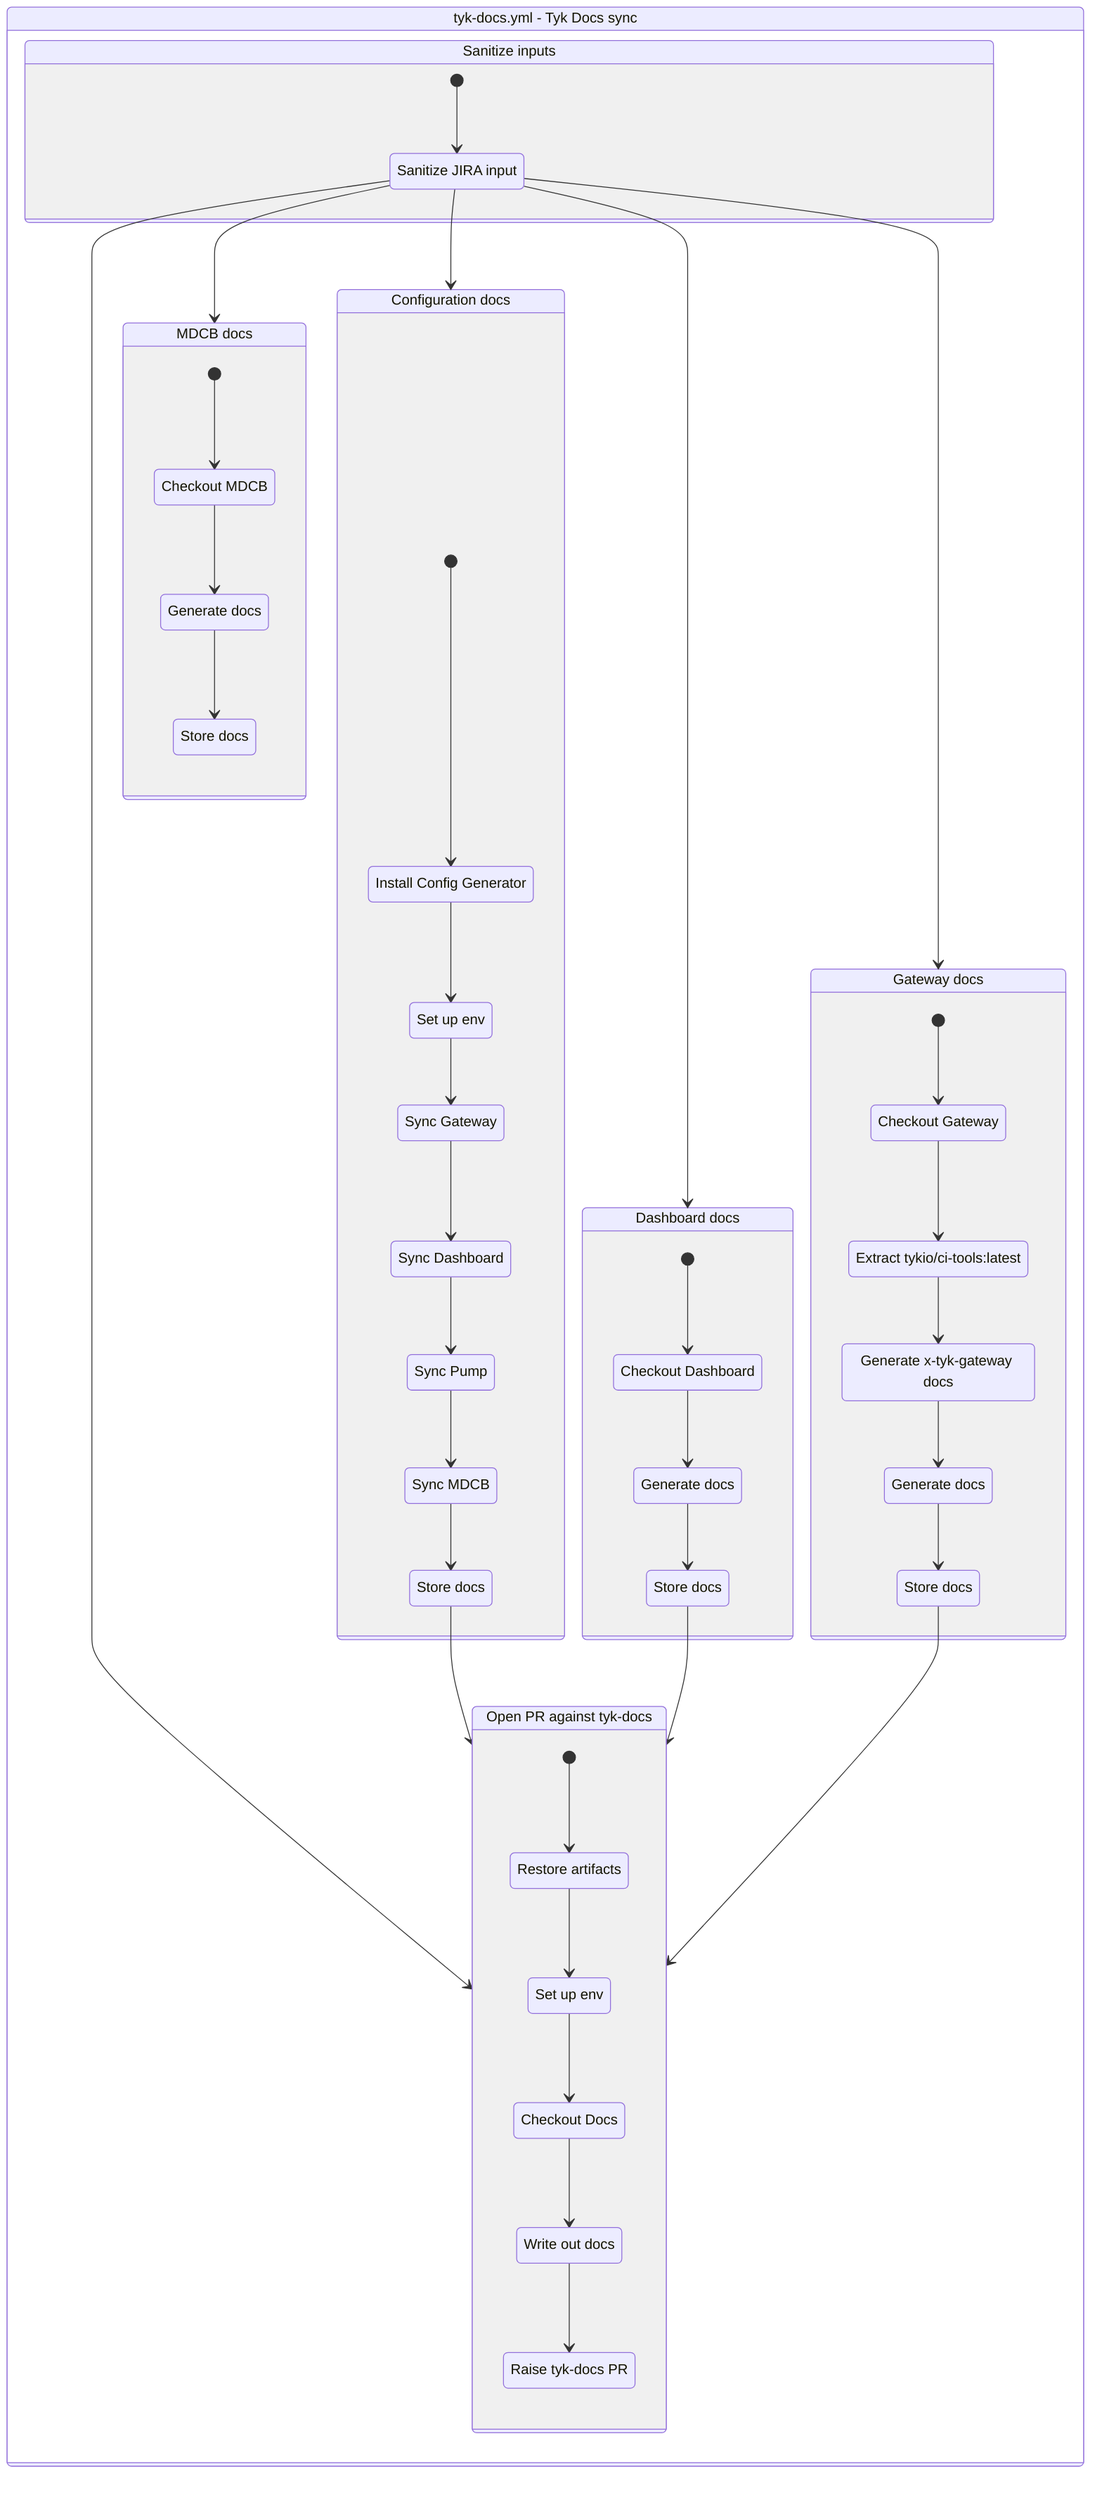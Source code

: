 stateDiagram-v2
    workflow : tyk-docs.yml - Tyk Docs sync
    state workflow {
        sanitize: Sanitize inputs
        state sanitize {
            [*] --> step0sanitize
            step0sanitize : Sanitize JIRA input
            step0sanitize --> configs
            step0sanitize --> dashboard
            step0sanitize --> finish
            step0sanitize --> gateway
            step0sanitize --> mdcb
        }

        configs: Configuration docs
        state configs {
            [*] --> step0configs
            step0configs : Install Config Generator
            step0configs --> step1configs
            step1configs : Set up env
            step1configs --> step2configs
            step2configs : Sync Gateway
            step2configs --> step3configs
            step3configs : Sync Dashboard
            step3configs --> step4configs
            step4configs : Sync Pump
            step4configs --> step5configs
            step5configs : Sync MDCB
            step5configs --> step6configs
            step6configs : Store docs
            step6configs --> finish
        }

        dashboard: Dashboard docs
        state dashboard {
            [*] --> step0dashboard
            step0dashboard : Checkout Dashboard
            step0dashboard --> step1dashboard
            step1dashboard : Generate docs
            step1dashboard --> step2dashboard
            step2dashboard : Store docs
            step2dashboard --> finish
        }

        gateway: Gateway docs
        state gateway {
            [*] --> step0gateway
            step0gateway : Checkout Gateway
            step0gateway --> step1gateway
            step1gateway : Extract tykio/ci-tools:latest
            step1gateway --> step3gateway
            step3gateway : Generate x-tyk-gateway docs
            step3gateway --> step4gateway
            step4gateway : Generate docs
            step4gateway --> step5gateway
            step5gateway : Store docs
            step5gateway --> finish
        }

        finish: Open PR against tyk-docs
        state finish {
            [*] --> step0finish
            step0finish : Restore artifacts
            step0finish --> step1finish
            step1finish : Set up env
            step1finish --> step2finish
            step2finish : Checkout Docs
            step2finish --> step3finish
            step3finish : Write out docs
            step3finish --> step4finish
            step4finish : Raise tyk-docs PR
        }

        mdcb: MDCB docs
        state mdcb {
            [*] --> step0mdcb
            step0mdcb : Checkout MDCB
            step0mdcb --> step1mdcb
            step1mdcb : Generate docs
            step1mdcb --> step2mdcb
            step2mdcb : Store docs
        }
    }